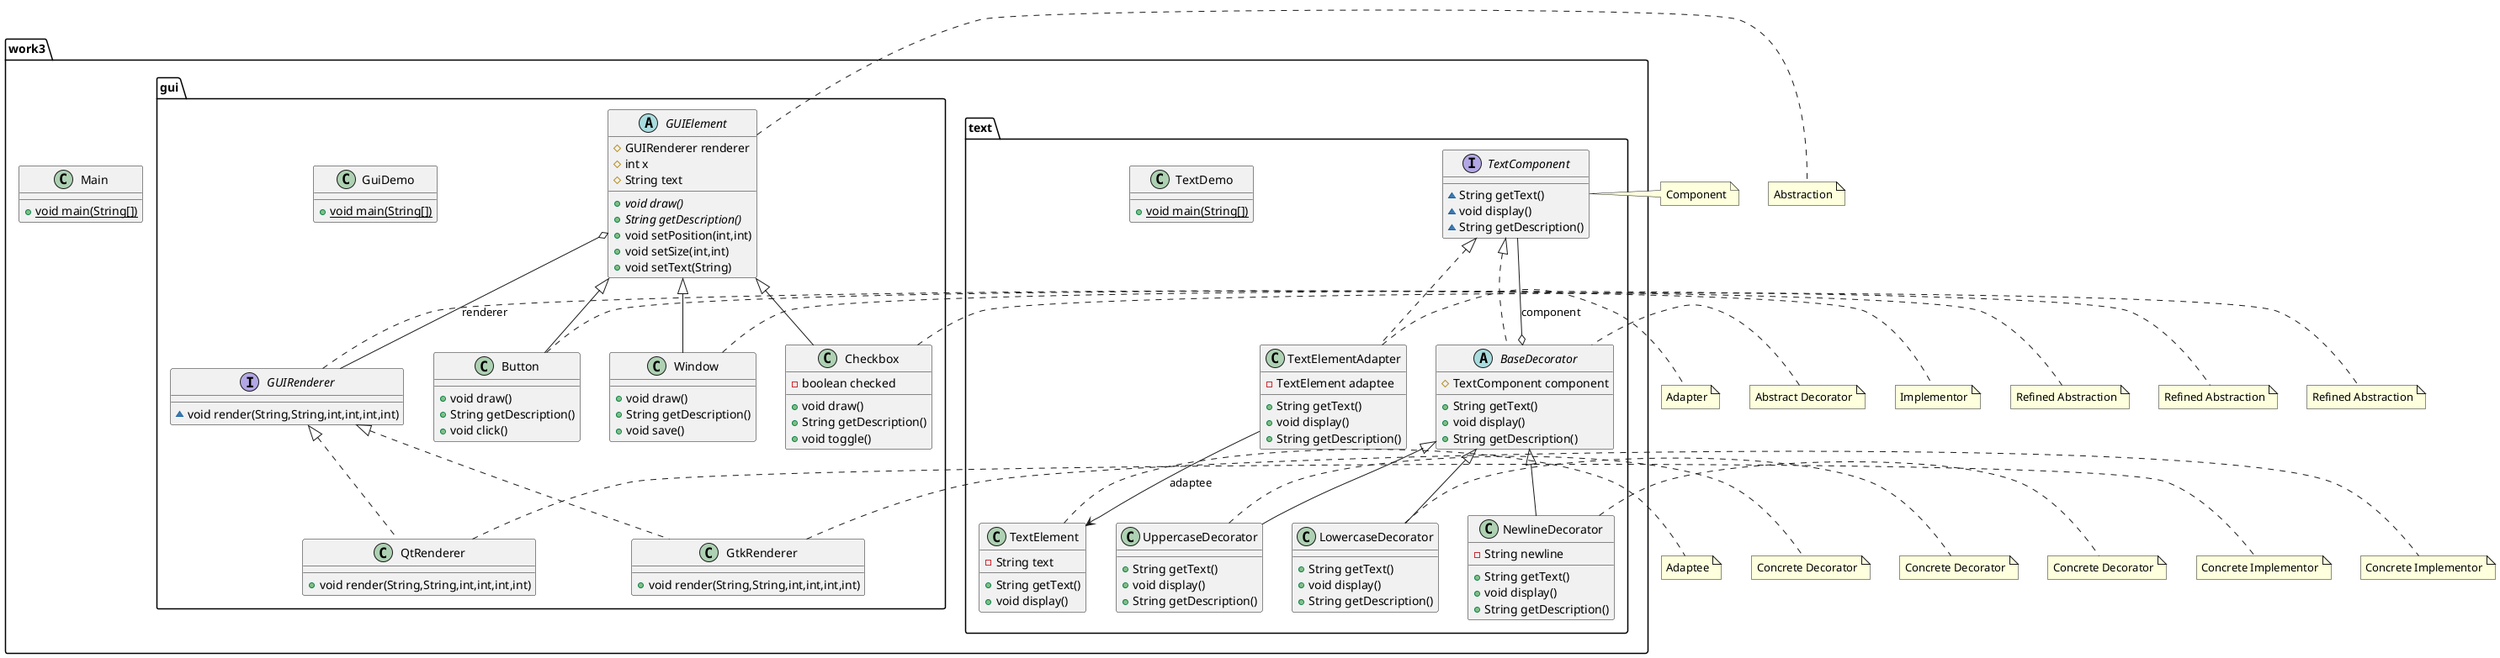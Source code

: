 @startuml
' Main class
class work3.Main {
  + {static} void main(String[])
}

' ===== TEXT package (Decorator + Adapter) =====
class work3.text.TextElement {
  - String text
  + String getText()
  + void display()
}

interface work3.text.TextComponent {
  ~ String getText()
  ~ void display()
  ~ String getDescription()
}

class work3.text.TextElementAdapter {
  - TextElement adaptee
  + String getText()
  + void display()
  + String getDescription()
}

abstract class work3.text.BaseDecorator {
  # TextComponent component
  + String getText()
  + void display()
  + String getDescription()
}

class work3.text.UppercaseDecorator {
  + String getText()
  + void display()
  + String getDescription()
}

class work3.text.LowercaseDecorator {
  + String getText()
  + void display()
  + String getDescription()
}

class work3.text.NewlineDecorator {
  - String newline
  + String getText()
  + void display()
  + String getDescription()
}

class work3.text.TextDemo {
  + {static} void main(String[])
}

' ===== GUI package (Bridge) =====
interface work3.gui.GUIRenderer {
  ~ void render(String,String,int,int,int,int)
}

class work3.gui.QtRenderer {
  + void render(String,String,int,int,int,int)
}

class work3.gui.GtkRenderer {
  + void render(String,String,int,int,int,int)
}

abstract class work3.gui.GUIElement {
  # GUIRenderer renderer
  # int x
  # String text
  + {abstract} void draw()
  + {abstract} String getDescription()
  + void setPosition(int,int)
  + void setSize(int,int)
  + void setText(String)
}

class work3.gui.Button {
  + void draw()
  + String getDescription()
  + void click()
}

class work3.gui.Window {
  + void draw()
  + String getDescription()
  + void save()
}

class work3.gui.Checkbox {
  - boolean checked
  + void draw()
  + String getDescription()
  + void toggle()
}

class work3.gui.GuiDemo {
  + {static} void main(String[])
}

' ===== Relations: inheritance / implementation =====
work3.text.TextComponent <|.. work3.text.TextElementAdapter
work3.text.TextComponent <|.. work3.text.BaseDecorator
work3.text.BaseDecorator <|-- work3.text.UppercaseDecorator
work3.text.BaseDecorator <|-- work3.text.LowercaseDecorator
work3.text.BaseDecorator <|-- work3.text.NewlineDecorator

work3.gui.GUIRenderer <|.. work3.gui.QtRenderer
work3.gui.GUIRenderer <|.. work3.gui.GtkRenderer
work3.gui.GUIElement <|-- work3.gui.Button
work3.gui.GUIElement <|-- work3.gui.Window
work3.gui.GUIElement <|-- work3.gui.Checkbox

' ===== Associations / aggregations =====
work3.text.TextElementAdapter --> work3.text.TextElement : adaptee
work3.text.BaseDecorator o-- work3.text.TextComponent : component
work3.gui.GUIElement o-- work3.gui.GUIRenderer : renderer

' ===== Notes (roles in patterns) =====
note right of work3.text.TextElement
  Adaptee
end note

note right of work3.text.TextComponent
  Component
end note

note right of work3.text.TextElementAdapter
  Adapter
end note

note left of work3.text.BaseDecorator
  Abstract Decorator
end note

note right of work3.text.UppercaseDecorator
  Concrete Decorator
end note

note right of work3.text.LowercaseDecorator
  Concrete Decorator
end note

note right of work3.text.NewlineDecorator
  Concrete Decorator
end note

note right of work3.gui.GUIRenderer
  Implementor
end note

note right of work3.gui.QtRenderer
  Concrete Implementor
end note

note right of work3.gui.GtkRenderer
  Concrete Implementor
end note

note right of work3.gui.GUIElement
  Abstraction
end note

note right of work3.gui.Button
  Refined Abstraction
end note

note right of work3.gui.Window
  Refined Abstraction
end note

note right of work3.gui.Checkbox
  Refined Abstraction
end note
@enduml
